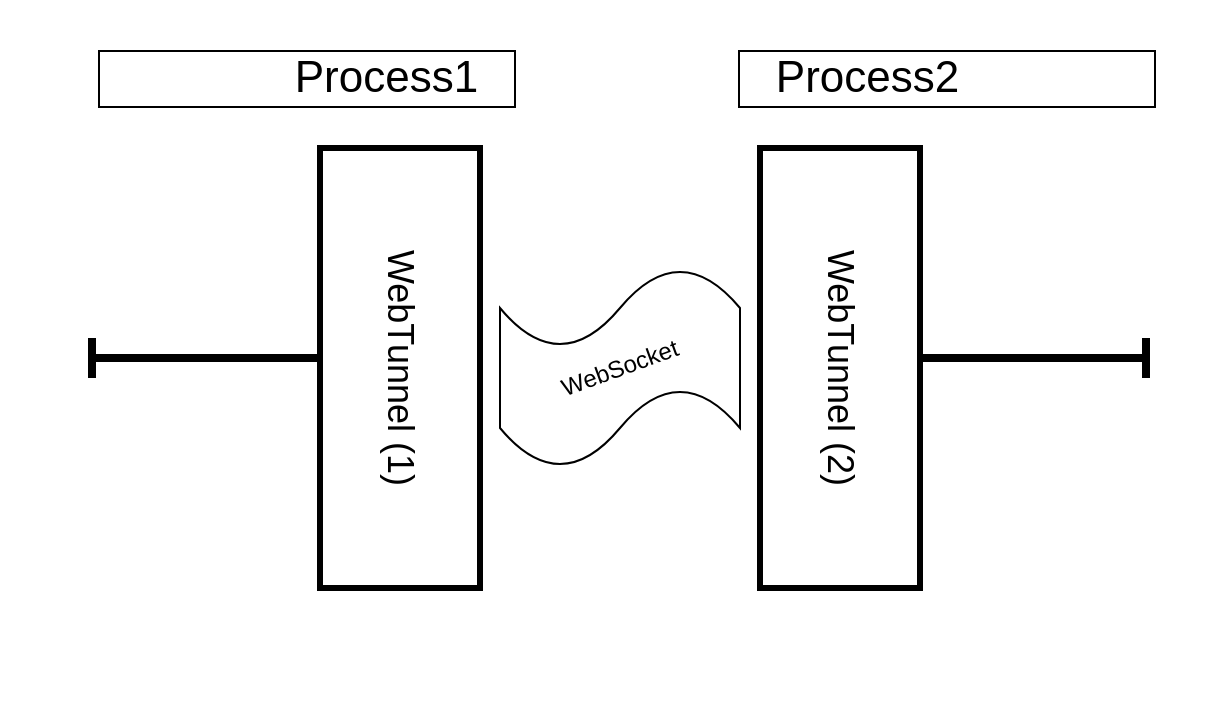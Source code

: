 <mxfile>
    <diagram id="r-RvqpJ9dFHlWjywb_2_" name="Page-1">
        <mxGraphModel dx="977" dy="859" grid="1" gridSize="10" guides="1" tooltips="1" connect="1" arrows="1" fold="1" page="1" pageScale="1" pageWidth="850" pageHeight="1100" math="0" shadow="0">
            <root>
                <mxCell id="0"/>
                <mxCell id="1" parent="0"/>
                <mxCell id="35" value="" style="rounded=0;whiteSpace=wrap;html=1;strokeWidth=3;fontSize=16;strokeColor=none;" vertex="1" parent="1">
                    <mxGeometry x="55" y="96" width="595" height="360" as="geometry"/>
                </mxCell>
                <mxCell id="15" value="" style="rounded=0;whiteSpace=wrap;html=1;strokeWidth=3;" vertex="1" parent="1">
                    <mxGeometry x="200" y="170" width="80" height="220" as="geometry"/>
                </mxCell>
                <mxCell id="16" value="" style="shape=tape;whiteSpace=wrap;html=1;" vertex="1" parent="1">
                    <mxGeometry x="290" y="230" width="120" height="100" as="geometry"/>
                </mxCell>
                <mxCell id="17" value="" style="rounded=0;whiteSpace=wrap;html=1;strokeWidth=3;" vertex="1" parent="1">
                    <mxGeometry x="420" y="170" width="80" height="220" as="geometry"/>
                </mxCell>
                <mxCell id="31" value="WebSocket" style="text;html=1;strokeColor=none;fillColor=none;align=center;verticalAlign=middle;whiteSpace=wrap;rounded=0;strokeWidth=3;rotation=-20;" vertex="1" parent="1">
                    <mxGeometry x="320" y="265" width="60" height="30" as="geometry"/>
                </mxCell>
                <mxCell id="32" value="WebTunnel (1)" style="text;html=1;strokeColor=none;fillColor=none;align=center;verticalAlign=middle;whiteSpace=wrap;rounded=0;strokeWidth=3;fontSize=18;rotation=90;" vertex="1" parent="1">
                    <mxGeometry x="145" y="265" width="190" height="30" as="geometry"/>
                </mxCell>
                <mxCell id="34" value="WebTunnel (2)" style="text;html=1;strokeColor=none;fillColor=none;align=center;verticalAlign=middle;whiteSpace=wrap;rounded=0;strokeWidth=3;fontSize=18;rotation=90;" vertex="1" parent="1">
                    <mxGeometry x="365" y="265" width="190" height="30" as="geometry"/>
                </mxCell>
                <mxCell id="24" value="" style="group;rotation=-180;" vertex="1" connectable="0" parent="1">
                    <mxGeometry x="85.999" y="265" width="153.857" height="20" as="geometry"/>
                </mxCell>
                <mxCell id="25" value="" style="endArrow=none;html=1;rounded=0;strokeWidth=4;" edge="1" parent="24">
                    <mxGeometry width="50" height="50" relative="1" as="geometry">
                        <mxPoint x="113.143" y="10" as="sourcePoint"/>
                        <mxPoint y="10" as="targetPoint"/>
                    </mxGeometry>
                </mxCell>
                <mxCell id="26" value="" style="endArrow=none;html=1;rounded=0;strokeWidth=4;" edge="1" parent="24">
                    <mxGeometry width="50" height="50" relative="1" as="geometry">
                        <mxPoint as="sourcePoint"/>
                        <mxPoint y="20" as="targetPoint"/>
                    </mxGeometry>
                </mxCell>
                <mxCell id="37" value="" style="group;rotation=0;" vertex="1" connectable="0" parent="24">
                    <mxGeometry x="397" width="129.857" height="20" as="geometry"/>
                </mxCell>
                <mxCell id="38" value="" style="endArrow=none;html=1;rounded=0;strokeWidth=4;" edge="1" parent="37">
                    <mxGeometry width="50" height="50" relative="1" as="geometry">
                        <mxPoint x="17" y="10" as="sourcePoint"/>
                        <mxPoint x="130" y="10" as="targetPoint"/>
                    </mxGeometry>
                </mxCell>
                <mxCell id="39" value="" style="endArrow=none;html=1;rounded=0;strokeWidth=4;" edge="1" parent="37">
                    <mxGeometry width="50" height="50" relative="1" as="geometry">
                        <mxPoint x="130" y="20" as="sourcePoint"/>
                        <mxPoint x="130" as="targetPoint"/>
                    </mxGeometry>
                </mxCell>
                <mxCell id="40" value="&amp;nbsp; &amp;nbsp; &amp;nbsp; &amp;nbsp; &amp;nbsp; &amp;nbsp; &amp;nbsp; &amp;nbsp; Process1&amp;nbsp; &amp;nbsp;" style="text;html=1;strokeColor=none;fillColor=none;align=center;verticalAlign=middle;whiteSpace=wrap;rounded=0;strokeWidth=3;fontSize=22;labelBorderColor=default;" vertex="1" parent="1">
                    <mxGeometry x="40.0" y="110" width="307.42" height="50" as="geometry"/>
                </mxCell>
                <mxCell id="41" value="&amp;nbsp; &amp;nbsp;Process2&amp;nbsp; &amp;nbsp; &amp;nbsp; &amp;nbsp; &amp;nbsp; &amp;nbsp; &amp;nbsp; &amp;nbsp;&amp;nbsp;" style="text;html=1;strokeColor=none;fillColor=none;align=center;verticalAlign=middle;whiteSpace=wrap;rounded=0;strokeWidth=3;fontSize=22;labelBorderColor=default;" vertex="1" parent="1">
                    <mxGeometry x="379" y="110" width="269" height="50" as="geometry"/>
                </mxCell>
            </root>
        </mxGraphModel>
    </diagram>
</mxfile>